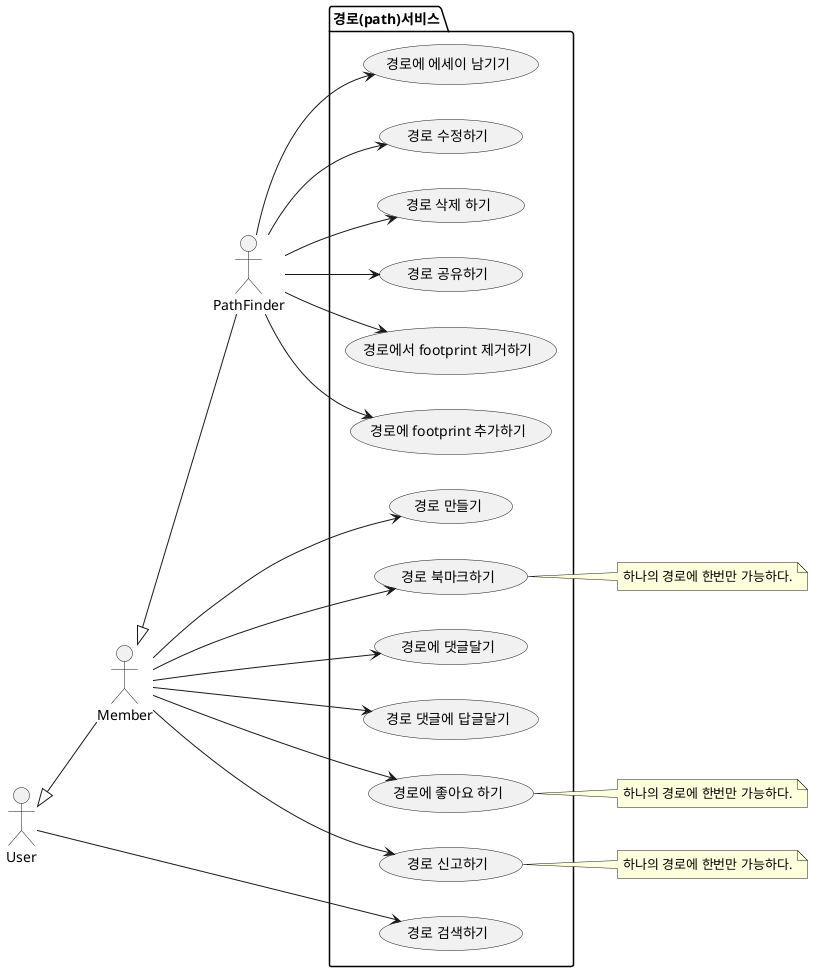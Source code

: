 @startuml
left to right direction
actor User as u
actor Member as m
actor PathFinder as p
u <|-- m
m <|-- p

package 경로(path)서비스 {
    usecase "경로 만들기" as r.uc1
    usecase "경로 수정하기" as r.uc2
    usecase "경로 삭제 하기" as r.uc3
    usecase "경로 북마크하기" as r.uc4
    usecase "경로 공유하기" as r.uc5
    usecase "경로에 댓글달기" as r.uc6
    usecase "경로 댓글에 답글달기" as r.uc7
    usecase "경로 검색하기" as r.uc8
    usecase "경로에서 footprint 제거하기" as r.uc9
    usecase "경로에 footprint 추가하기" as r.uc10
    usecase "경로에 좋아요 하기" as r.uc11
    usecase "경로에 에세이 남기기" as r.uc12
    usecase "경로 신고하기" as r.uc13
}
u --> r.uc8
m --> r.uc1
p --> r.uc2
p --> r.uc3
m --> r.uc4
p --> r.uc5
m --> r.uc6
m --> r.uc7
p --> r.uc9
p --> r.uc10
m --> r.uc11
p --> r.uc12
m --> r.uc13

note right of r.uc11
    하나의 경로에 한번만 가능하다.
end note

note right of r.uc4
    하나의 경로에 한번만 가능하다.
end note

note right of r.uc13
    하나의 경로에 한번만 가능하다.
end note
@enduml
